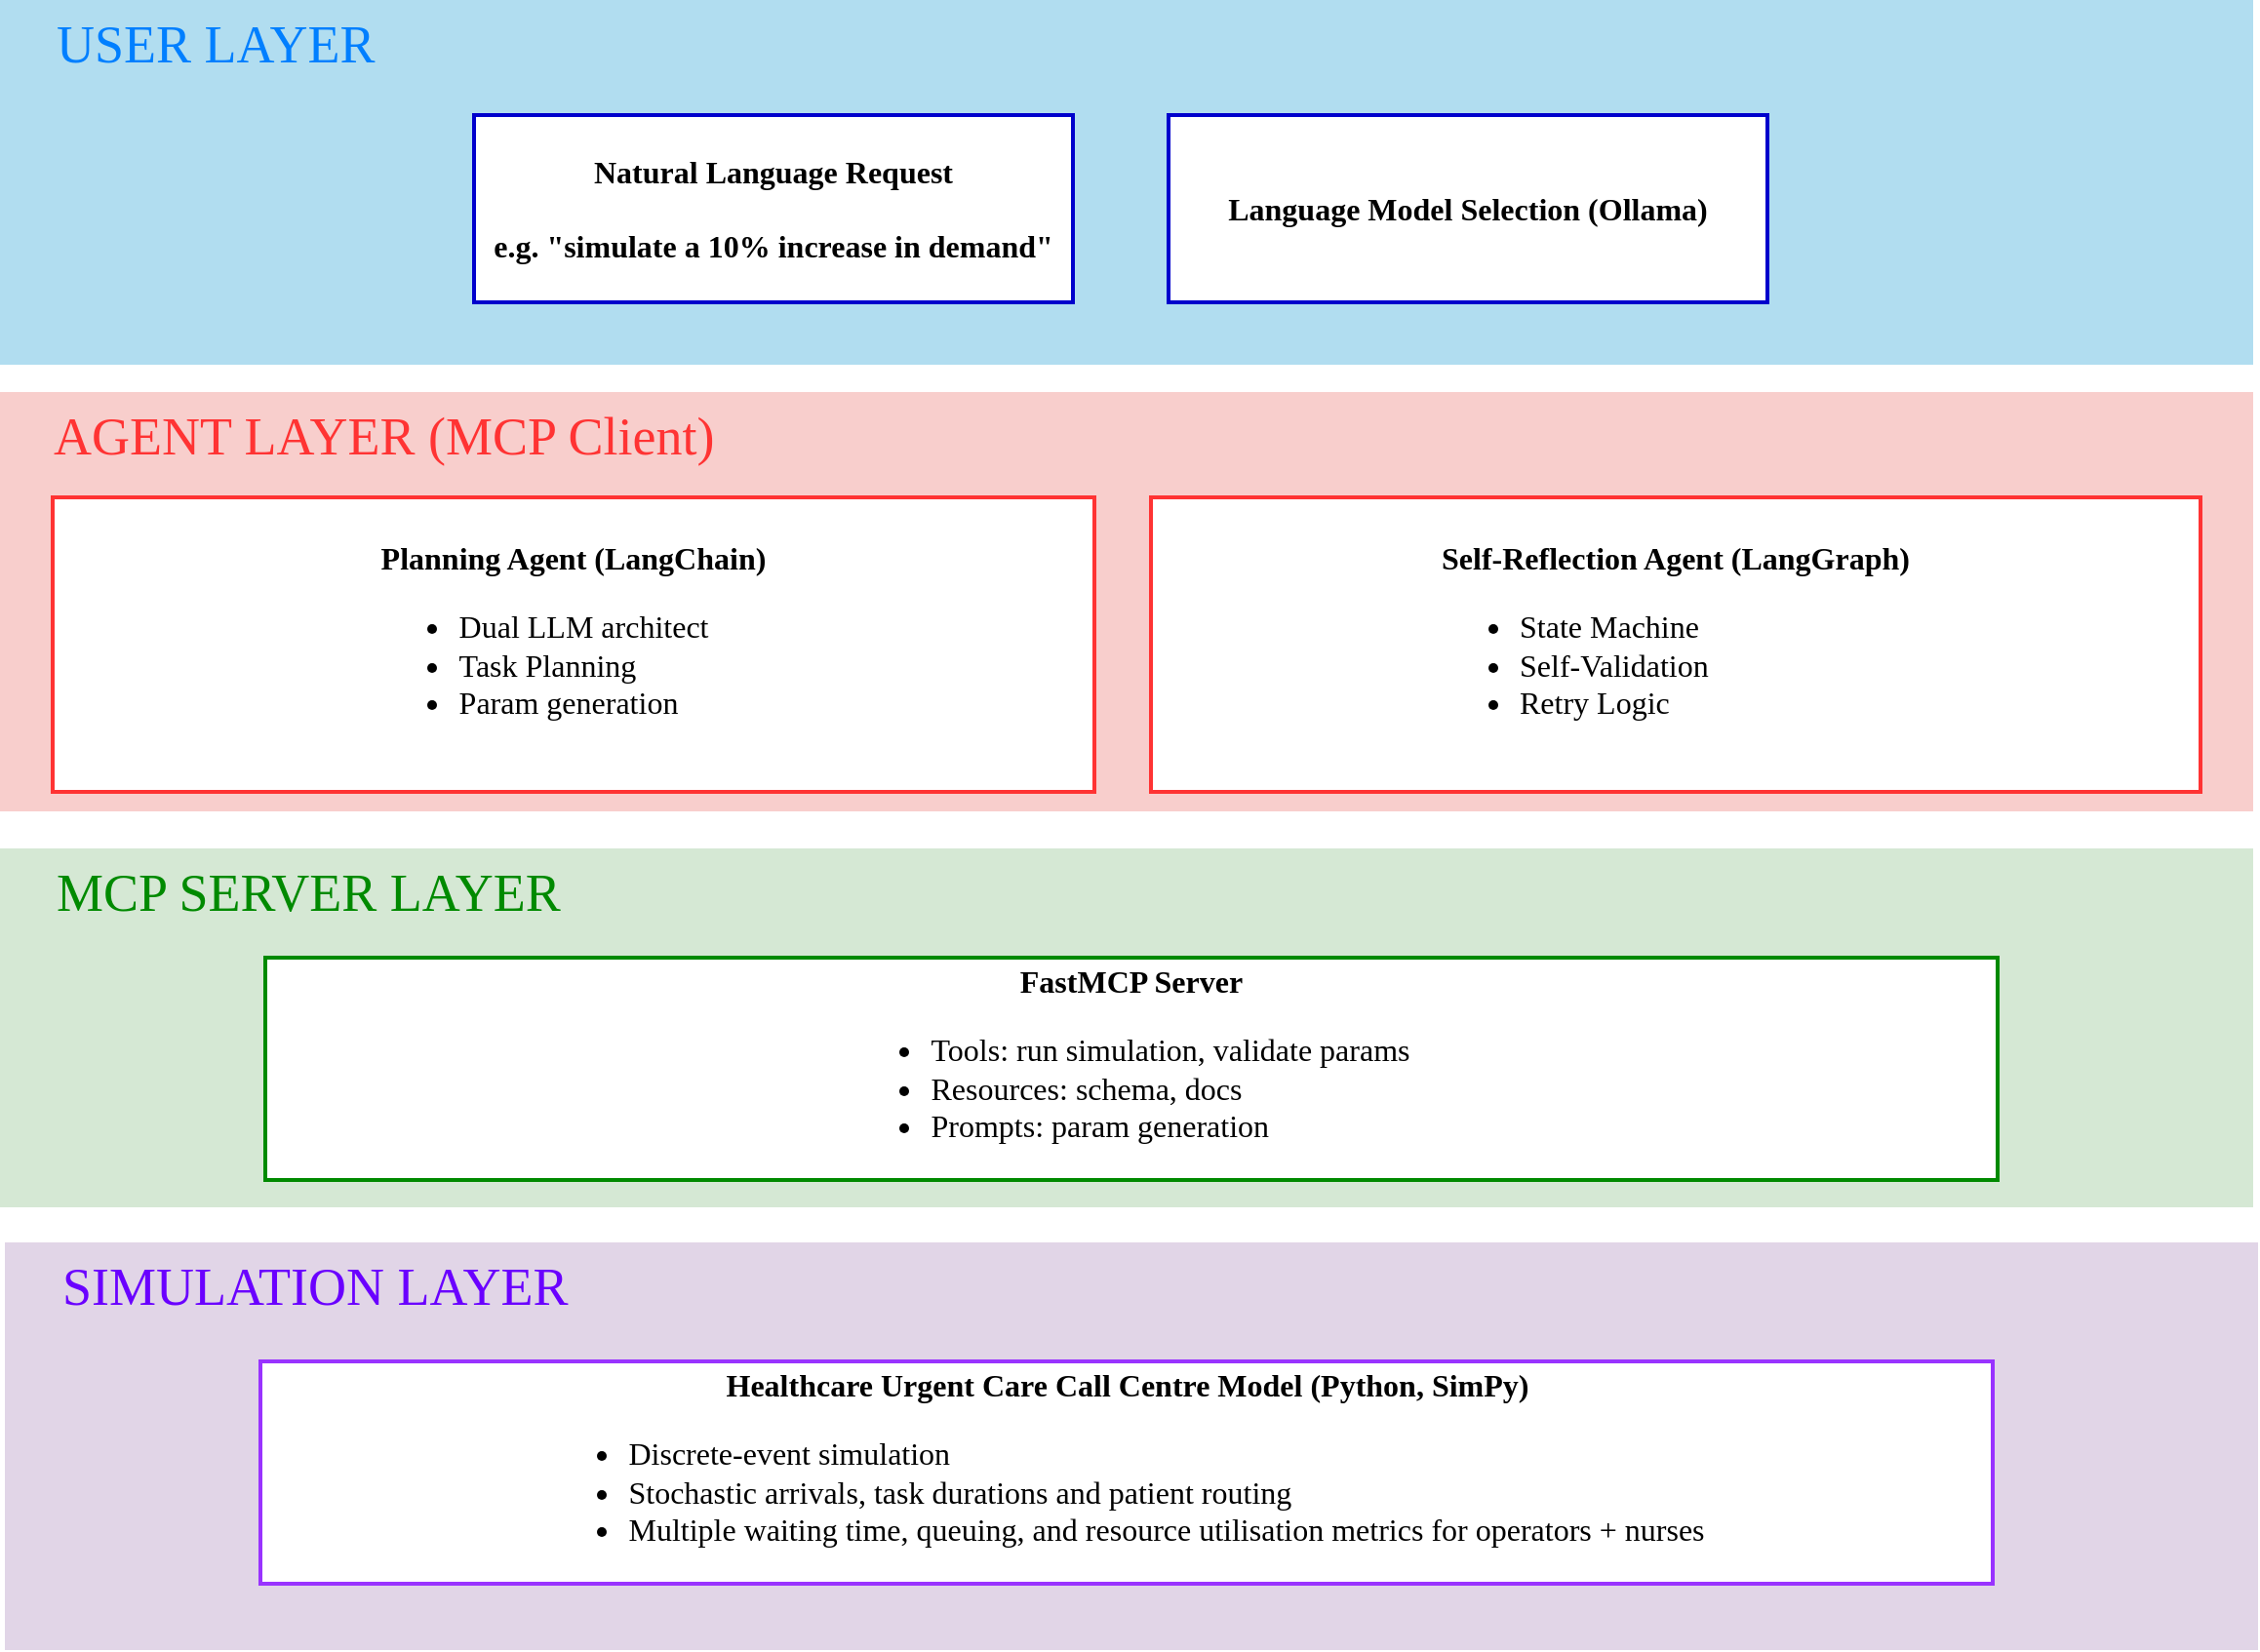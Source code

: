 <mxfile version="27.1.6">
  <diagram name="Page-1" id="T2d-czowhcJVc50-VPyA">
    <mxGraphModel dx="3270" dy="1658" grid="0" gridSize="10" guides="1" tooltips="1" connect="1" arrows="1" fold="1" page="0" pageScale="1" pageWidth="850" pageHeight="1100" math="0" shadow="0">
      <root>
        <mxCell id="0" />
        <mxCell id="1" parent="0" />
        <mxCell id="JDpvP1YvU1Z9Ml0P-cID-3" value="&lt;span style=&quot;color: rgb(0, 127, 255);&quot;&gt;&amp;nbsp; &amp;nbsp; USER LAYER&lt;/span&gt;" style="rounded=0;whiteSpace=wrap;html=1;fontFamily=Tahoma;fontSize=27;fillColor=#b1ddf0;strokeColor=none;align=left;verticalAlign=top;" vertex="1" parent="1">
          <mxGeometry x="-636" y="-317" width="1155" height="187" as="geometry" />
        </mxCell>
        <mxCell id="JDpvP1YvU1Z9Ml0P-cID-1" value="&lt;div&gt;&lt;b&gt;Natural Language Request&lt;/b&gt;&lt;/div&gt;&lt;div&gt;&lt;b&gt;&lt;br&gt;&lt;/b&gt;&lt;/div&gt;&lt;div&gt;&lt;b&gt;e.g. &quot;simulate a 10% increase in demand&quot;&lt;/b&gt;&lt;/div&gt;" style="rounded=0;whiteSpace=wrap;html=1;fontFamily=Tahoma;fontSize=16;strokeColor=#0000CC;strokeWidth=2;" vertex="1" parent="1">
          <mxGeometry x="-393" y="-258" width="307" height="96" as="geometry" />
        </mxCell>
        <mxCell id="JDpvP1YvU1Z9Ml0P-cID-2" value="&lt;b&gt;Language Model Selection (Ollama)&lt;/b&gt;" style="rounded=0;whiteSpace=wrap;html=1;fontFamily=Tahoma;fontSize=16;strokeColor=#0000CC;strokeWidth=2;" vertex="1" parent="1">
          <mxGeometry x="-37" y="-258" width="307" height="96" as="geometry" />
        </mxCell>
        <mxCell id="JDpvP1YvU1Z9Ml0P-cID-4" value="&lt;span style=&quot;color: rgb(255, 51, 51);&quot;&gt;&amp;nbsp; &amp;nbsp; AGENT LAYER (MCP Client)&lt;/span&gt;" style="rounded=0;whiteSpace=wrap;html=1;fontFamily=Tahoma;fontSize=27;fillColor=#f8cecc;strokeColor=none;align=left;verticalAlign=top;" vertex="1" parent="1">
          <mxGeometry x="-636" y="-116" width="1155" height="215" as="geometry" />
        </mxCell>
        <mxCell id="JDpvP1YvU1Z9Ml0P-cID-5" value="&lt;div&gt;&lt;b&gt;Planning Agent (LangChain)&lt;/b&gt;&lt;/div&gt;&lt;div align=&quot;left&quot;&gt;&lt;ul&gt;&lt;li&gt;Dual LLM architect&lt;/li&gt;&lt;li&gt;Task Planning&lt;/li&gt;&lt;li&gt;Param generation&lt;/li&gt;&lt;/ul&gt;&lt;/div&gt;" style="rounded=0;whiteSpace=wrap;html=1;fontFamily=Tahoma;fontSize=16;strokeColor=#FF3333;strokeWidth=2;" vertex="1" parent="1">
          <mxGeometry x="-609" y="-62" width="534" height="151" as="geometry" />
        </mxCell>
        <mxCell id="JDpvP1YvU1Z9Ml0P-cID-6" value="&lt;div&gt;&lt;b&gt;Self-Reflection Agent (LangGraph)&lt;/b&gt;&lt;/div&gt;&lt;div align=&quot;left&quot;&gt;&lt;ul&gt;&lt;li&gt;State Machine&lt;/li&gt;&lt;li&gt;Self-Validation&lt;/li&gt;&lt;li&gt;Retry Logic&lt;/li&gt;&lt;/ul&gt;&lt;/div&gt;" style="rounded=0;whiteSpace=wrap;html=1;fontFamily=Tahoma;fontSize=16;strokeColor=#FF3333;strokeWidth=2;" vertex="1" parent="1">
          <mxGeometry x="-46" y="-62" width="538" height="151" as="geometry" />
        </mxCell>
        <mxCell id="JDpvP1YvU1Z9Ml0P-cID-7" value="&lt;span style=&quot;color: rgb(0, 138, 0);&quot;&gt;&amp;nbsp; &amp;nbsp; MCP SERVER LAYER&lt;/span&gt;" style="rounded=0;whiteSpace=wrap;html=1;fontFamily=Tahoma;fontSize=27;fillColor=#d5e8d4;strokeColor=none;align=left;verticalAlign=top;" vertex="1" parent="1">
          <mxGeometry x="-636" y="118" width="1155" height="184" as="geometry" />
        </mxCell>
        <mxCell id="JDpvP1YvU1Z9Ml0P-cID-8" value="&lt;div&gt;&lt;b&gt;FastMCP Server&lt;/b&gt;&lt;/div&gt;&lt;div align=&quot;left&quot;&gt;&lt;ul&gt;&lt;li&gt;Tools: run simulation, validate params&lt;/li&gt;&lt;li&gt;Resources: schema, docs&lt;/li&gt;&lt;li&gt;Prompts: param generation&lt;/li&gt;&lt;/ul&gt;&lt;/div&gt;" style="rounded=0;whiteSpace=wrap;html=1;fontFamily=Tahoma;fontSize=16;strokeColor=#008A00;strokeWidth=2;" vertex="1" parent="1">
          <mxGeometry x="-500" y="174" width="888" height="114" as="geometry" />
        </mxCell>
        <mxCell id="JDpvP1YvU1Z9Ml0P-cID-9" value="&amp;nbsp; &amp;nbsp; &lt;span style=&quot;color: rgb(106, 0, 255);&quot;&gt;SIMULATION LAYER&lt;/span&gt;" style="rounded=0;whiteSpace=wrap;html=1;fontFamily=Tahoma;fontSize=27;fillColor=#e1d5e7;strokeColor=none;align=left;verticalAlign=top;" vertex="1" parent="1">
          <mxGeometry x="-633.5" y="320" width="1155" height="209" as="geometry" />
        </mxCell>
        <mxCell id="JDpvP1YvU1Z9Ml0P-cID-10" value="&lt;div&gt;&lt;b&gt;Healthcare Urgent Care Call Centre Model (Python, SimPy)&lt;/b&gt;&lt;/div&gt;&lt;div align=&quot;left&quot;&gt;&lt;ul&gt;&lt;li&gt;Discrete-event simulation&lt;/li&gt;&lt;li&gt;Stochastic arrivals, task durations and patient routing&lt;/li&gt;&lt;li&gt;Multiple waiting time, queuing, and resource utilisation metrics for operators + nurses&lt;/li&gt;&lt;/ul&gt;&lt;/div&gt;" style="rounded=0;whiteSpace=wrap;html=1;fontFamily=Tahoma;fontSize=16;strokeColor=#9933FF;strokeWidth=2;" vertex="1" parent="1">
          <mxGeometry x="-502.5" y="381" width="888" height="114" as="geometry" />
        </mxCell>
      </root>
    </mxGraphModel>
  </diagram>
</mxfile>
